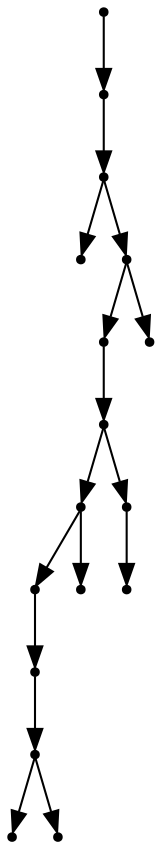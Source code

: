 digraph {
  16 [shape=point];
  15 [shape=point];
  14 [shape=point];
  0 [shape=point];
  13 [shape=point];
  11 [shape=point];
  10 [shape=point];
  7 [shape=point];
  5 [shape=point];
  4 [shape=point];
  3 [shape=point];
  1 [shape=point];
  2 [shape=point];
  6 [shape=point];
  9 [shape=point];
  8 [shape=point];
  12 [shape=point];
16 -> 15;
15 -> 14;
14 -> 0;
14 -> 13;
13 -> 11;
11 -> 10;
10 -> 7;
7 -> 5;
5 -> 4;
4 -> 3;
3 -> 1;
3 -> 2;
7 -> 6;
10 -> 9;
9 -> 8;
13 -> 12;
}
